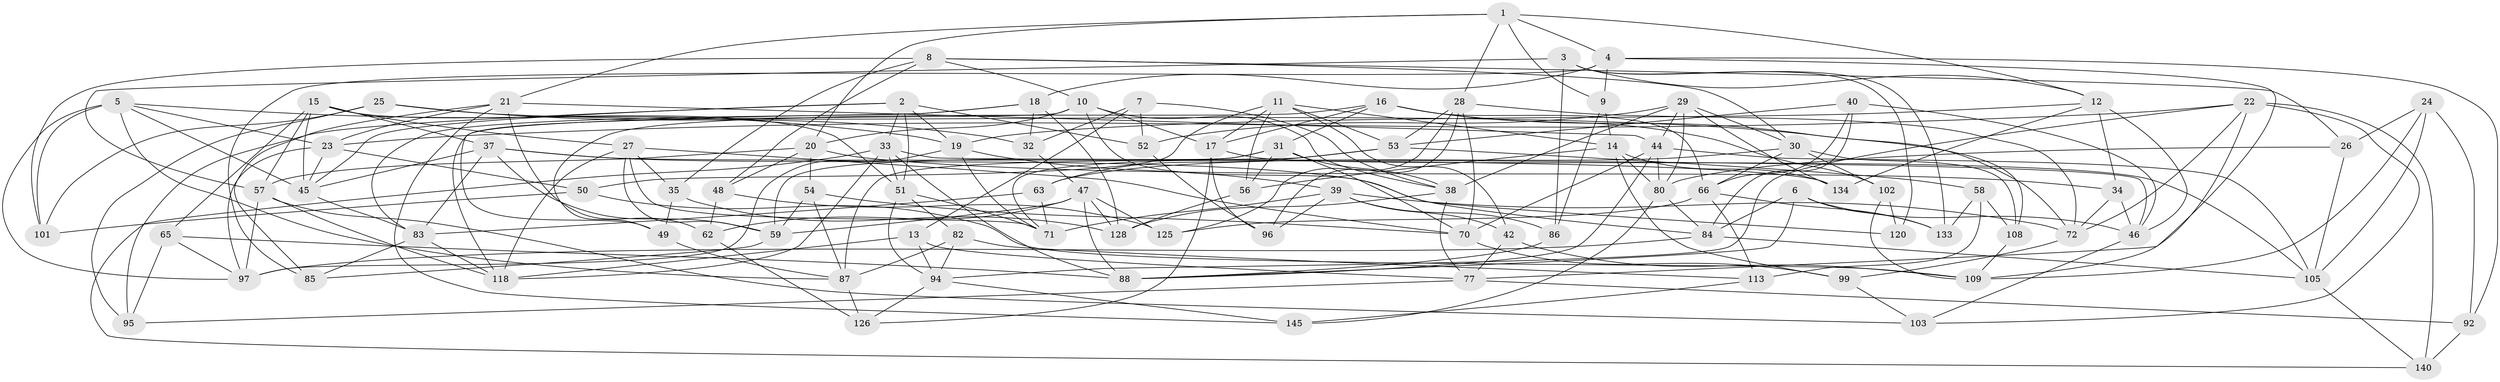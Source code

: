 // Generated by graph-tools (version 1.1) at 2025/52/02/27/25 19:52:33]
// undirected, 93 vertices, 236 edges
graph export_dot {
graph [start="1"]
  node [color=gray90,style=filled];
  1 [super="+137"];
  2 [super="+61"];
  3 [super="+98"];
  4 [super="+117"];
  5 [super="+91"];
  6;
  7;
  8 [super="+141"];
  9;
  10 [super="+74"];
  11 [super="+68"];
  12 [super="+73"];
  13;
  14 [super="+110"];
  15 [super="+144"];
  16 [super="+122"];
  17 [super="+131"];
  18 [super="+136"];
  19 [super="+67"];
  20 [super="+36"];
  21 [super="+79"];
  22 [super="+139"];
  23 [super="+111"];
  24;
  25;
  26;
  27 [super="+55"];
  28 [super="+60"];
  29 [super="+123"];
  30 [super="+81"];
  31 [super="+93"];
  32;
  33 [super="+43"];
  34;
  35;
  37 [super="+90"];
  38 [super="+41"];
  39 [super="+69"];
  40;
  42;
  44 [super="+121"];
  45 [super="+76"];
  46 [super="+106"];
  47 [super="+78"];
  48;
  49;
  50;
  51 [super="+64"];
  52;
  53 [super="+75"];
  54;
  56;
  57 [super="+138"];
  58;
  59 [super="+100"];
  62;
  63;
  65;
  66 [super="+89"];
  70 [super="+107"];
  71 [super="+129"];
  72 [super="+142"];
  77 [super="+114"];
  80 [super="+132"];
  82;
  83 [super="+124"];
  84 [super="+127"];
  85;
  86;
  87 [super="+119"];
  88 [super="+115"];
  92;
  94 [super="+104"];
  95;
  96;
  97 [super="+112"];
  99;
  101;
  102;
  103;
  105 [super="+143"];
  108;
  109 [super="+116"];
  113;
  118 [super="+130"];
  120;
  125;
  126;
  128 [super="+135"];
  133;
  134;
  140;
  145;
  1 -- 21;
  1 -- 12;
  1 -- 28;
  1 -- 9;
  1 -- 20;
  1 -- 4;
  2 -- 19;
  2 -- 45;
  2 -- 51;
  2 -- 52;
  2 -- 95;
  2 -- 33;
  3 -- 86;
  3 -- 133;
  3 -- 120 [weight=2];
  3 -- 57;
  3 -- 12;
  4 -- 9;
  4 -- 77;
  4 -- 18;
  4 -- 85;
  4 -- 92;
  5 -- 97;
  5 -- 45;
  5 -- 19;
  5 -- 101;
  5 -- 23;
  5 -- 87;
  6 -- 84;
  6 -- 133;
  6 -- 46;
  6 -- 88;
  7 -- 38;
  7 -- 13;
  7 -- 32;
  7 -- 52;
  8 -- 26;
  8 -- 10;
  8 -- 48;
  8 -- 35;
  8 -- 101;
  8 -- 30;
  9 -- 86;
  9 -- 14;
  10 -- 118;
  10 -- 20;
  10 -- 17;
  10 -- 84;
  10 -- 38;
  11 -- 50;
  11 -- 56;
  11 -- 17;
  11 -- 42;
  11 -- 53;
  11 -- 14;
  12 -- 34;
  12 -- 134;
  12 -- 46;
  12 -- 19;
  13 -- 94;
  13 -- 118;
  13 -- 77;
  14 -- 99;
  14 -- 134;
  14 -- 80;
  14 -- 56;
  15 -- 65;
  15 -- 27;
  15 -- 37;
  15 -- 57;
  15 -- 51;
  15 -- 45;
  16 -- 102;
  16 -- 31;
  16 -- 49;
  16 -- 108;
  16 -- 17;
  16 -- 66;
  17 -- 126;
  17 -- 96;
  17 -- 105;
  18 -- 49;
  18 -- 32;
  18 -- 83;
  18 -- 128 [weight=2];
  19 -- 71;
  19 -- 39;
  19 -- 97;
  20 -- 57;
  20 -- 34;
  20 -- 48;
  20 -- 54;
  21 -- 85;
  21 -- 145;
  21 -- 62;
  21 -- 23;
  21 -- 44;
  22 -- 109;
  22 -- 140;
  22 -- 23;
  22 -- 72;
  22 -- 103;
  22 -- 94;
  23 -- 97;
  23 -- 45;
  23 -- 50;
  24 -- 105;
  24 -- 92;
  24 -- 26;
  24 -- 109;
  25 -- 72;
  25 -- 32;
  25 -- 95;
  25 -- 101;
  26 -- 80;
  26 -- 105;
  27 -- 59;
  27 -- 71;
  27 -- 35;
  27 -- 118;
  27 -- 70;
  28 -- 96;
  28 -- 125;
  28 -- 72;
  28 -- 53;
  28 -- 70;
  29 -- 30;
  29 -- 38;
  29 -- 134;
  29 -- 80;
  29 -- 44;
  29 -- 52;
  30 -- 66;
  30 -- 102;
  30 -- 108;
  30 -- 63;
  31 -- 70;
  31 -- 56;
  31 -- 59;
  31 -- 87;
  31 -- 38;
  32 -- 47;
  33 -- 88;
  33 -- 140;
  33 -- 118;
  33 -- 51;
  33 -- 46;
  34 -- 72;
  34 -- 46;
  35 -- 49;
  35 -- 128;
  37 -- 120;
  37 -- 45;
  37 -- 134;
  37 -- 83;
  37 -- 59;
  38 -- 128;
  38 -- 77;
  39 -- 42;
  39 -- 72;
  39 -- 71;
  39 -- 96;
  39 -- 86;
  40 -- 46;
  40 -- 84;
  40 -- 53;
  40 -- 66;
  42 -- 77;
  42 -- 109;
  44 -- 70;
  44 -- 105;
  44 -- 80;
  44 -- 88;
  45 -- 83;
  46 -- 103;
  47 -- 125;
  47 -- 88;
  47 -- 62;
  47 -- 59;
  47 -- 128;
  48 -- 62;
  48 -- 125;
  49 -- 87;
  50 -- 101;
  50 -- 109;
  51 -- 82;
  51 -- 94;
  51 -- 71;
  52 -- 96;
  53 -- 71;
  53 -- 58;
  53 -- 63;
  54 -- 87;
  54 -- 59;
  54 -- 70;
  56 -- 128;
  57 -- 118;
  57 -- 103;
  57 -- 97;
  58 -- 113;
  58 -- 133;
  58 -- 108;
  59 -- 85;
  62 -- 126;
  63 -- 71;
  63 -- 83;
  65 -- 95;
  65 -- 97;
  65 -- 88;
  66 -- 125;
  66 -- 133;
  66 -- 113;
  70 -- 99;
  72 -- 99;
  77 -- 92;
  77 -- 95;
  80 -- 145;
  80 -- 84;
  82 -- 113;
  82 -- 87;
  82 -- 94;
  83 -- 85;
  83 -- 118;
  84 -- 105;
  84 -- 97;
  86 -- 88;
  87 -- 126;
  92 -- 140;
  94 -- 145;
  94 -- 126;
  99 -- 103;
  102 -- 120;
  102 -- 109;
  105 -- 140;
  108 -- 109;
  113 -- 145;
}
